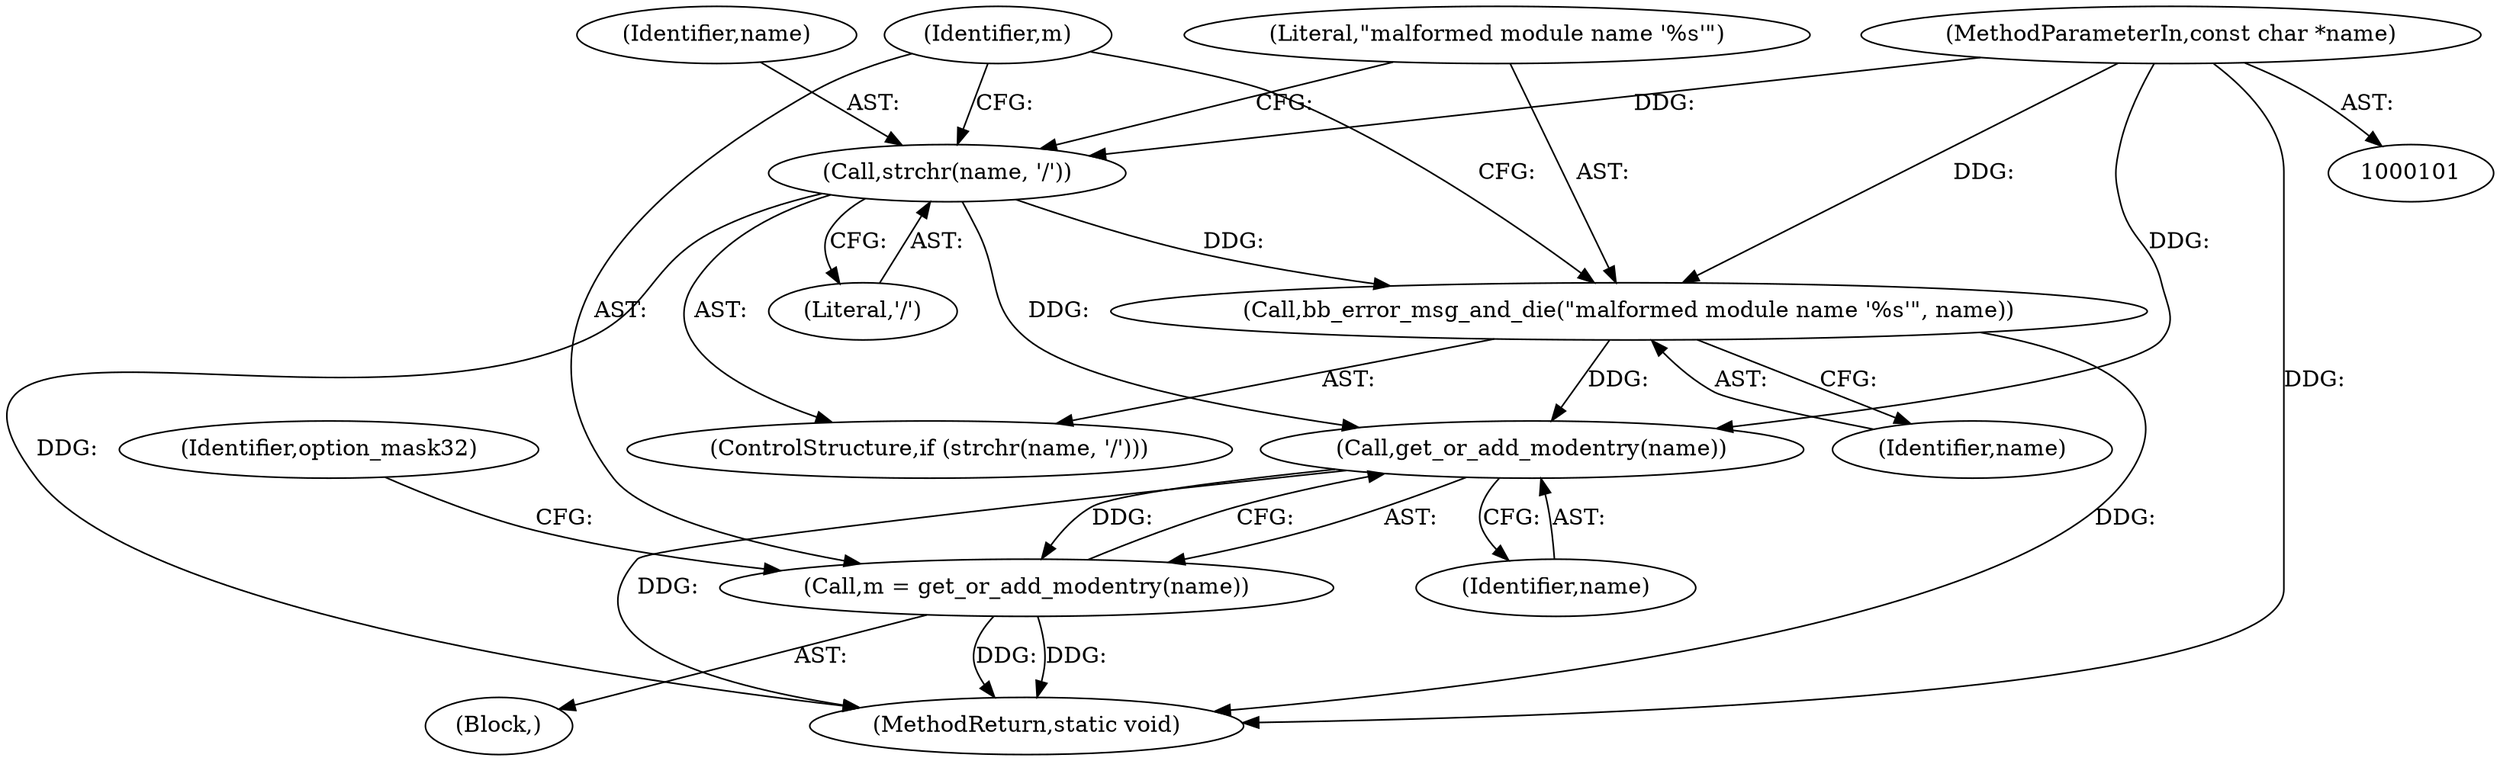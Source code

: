 digraph "0_busybox_4e314faa0aecb66717418e9a47a4451aec59262b@pointer" {
"1000109" [label="(Call,bb_error_msg_and_die(\"malformed module name '%s'\", name))"];
"1000106" [label="(Call,strchr(name, '/'))"];
"1000102" [label="(MethodParameterIn,const char *name)"];
"1000114" [label="(Call,get_or_add_modentry(name))"];
"1000112" [label="(Call,m = get_or_add_modentry(name))"];
"1000144" [label="(MethodReturn,static void)"];
"1000113" [label="(Identifier,m)"];
"1000102" [label="(MethodParameterIn,const char *name)"];
"1000109" [label="(Call,bb_error_msg_and_die(\"malformed module name '%s'\", name))"];
"1000115" [label="(Identifier,name)"];
"1000107" [label="(Identifier,name)"];
"1000114" [label="(Call,get_or_add_modentry(name))"];
"1000103" [label="(Block,)"];
"1000106" [label="(Call,strchr(name, '/'))"];
"1000112" [label="(Call,m = get_or_add_modentry(name))"];
"1000111" [label="(Identifier,name)"];
"1000105" [label="(ControlStructure,if (strchr(name, '/')))"];
"1000110" [label="(Literal,\"malformed module name '%s'\")"];
"1000120" [label="(Identifier,option_mask32)"];
"1000108" [label="(Literal,'/')"];
"1000109" -> "1000105"  [label="AST: "];
"1000109" -> "1000111"  [label="CFG: "];
"1000110" -> "1000109"  [label="AST: "];
"1000111" -> "1000109"  [label="AST: "];
"1000113" -> "1000109"  [label="CFG: "];
"1000109" -> "1000144"  [label="DDG: "];
"1000106" -> "1000109"  [label="DDG: "];
"1000102" -> "1000109"  [label="DDG: "];
"1000109" -> "1000114"  [label="DDG: "];
"1000106" -> "1000105"  [label="AST: "];
"1000106" -> "1000108"  [label="CFG: "];
"1000107" -> "1000106"  [label="AST: "];
"1000108" -> "1000106"  [label="AST: "];
"1000110" -> "1000106"  [label="CFG: "];
"1000113" -> "1000106"  [label="CFG: "];
"1000106" -> "1000144"  [label="DDG: "];
"1000102" -> "1000106"  [label="DDG: "];
"1000106" -> "1000114"  [label="DDG: "];
"1000102" -> "1000101"  [label="AST: "];
"1000102" -> "1000144"  [label="DDG: "];
"1000102" -> "1000114"  [label="DDG: "];
"1000114" -> "1000112"  [label="AST: "];
"1000114" -> "1000115"  [label="CFG: "];
"1000115" -> "1000114"  [label="AST: "];
"1000112" -> "1000114"  [label="CFG: "];
"1000114" -> "1000144"  [label="DDG: "];
"1000114" -> "1000112"  [label="DDG: "];
"1000112" -> "1000103"  [label="AST: "];
"1000113" -> "1000112"  [label="AST: "];
"1000120" -> "1000112"  [label="CFG: "];
"1000112" -> "1000144"  [label="DDG: "];
"1000112" -> "1000144"  [label="DDG: "];
}
